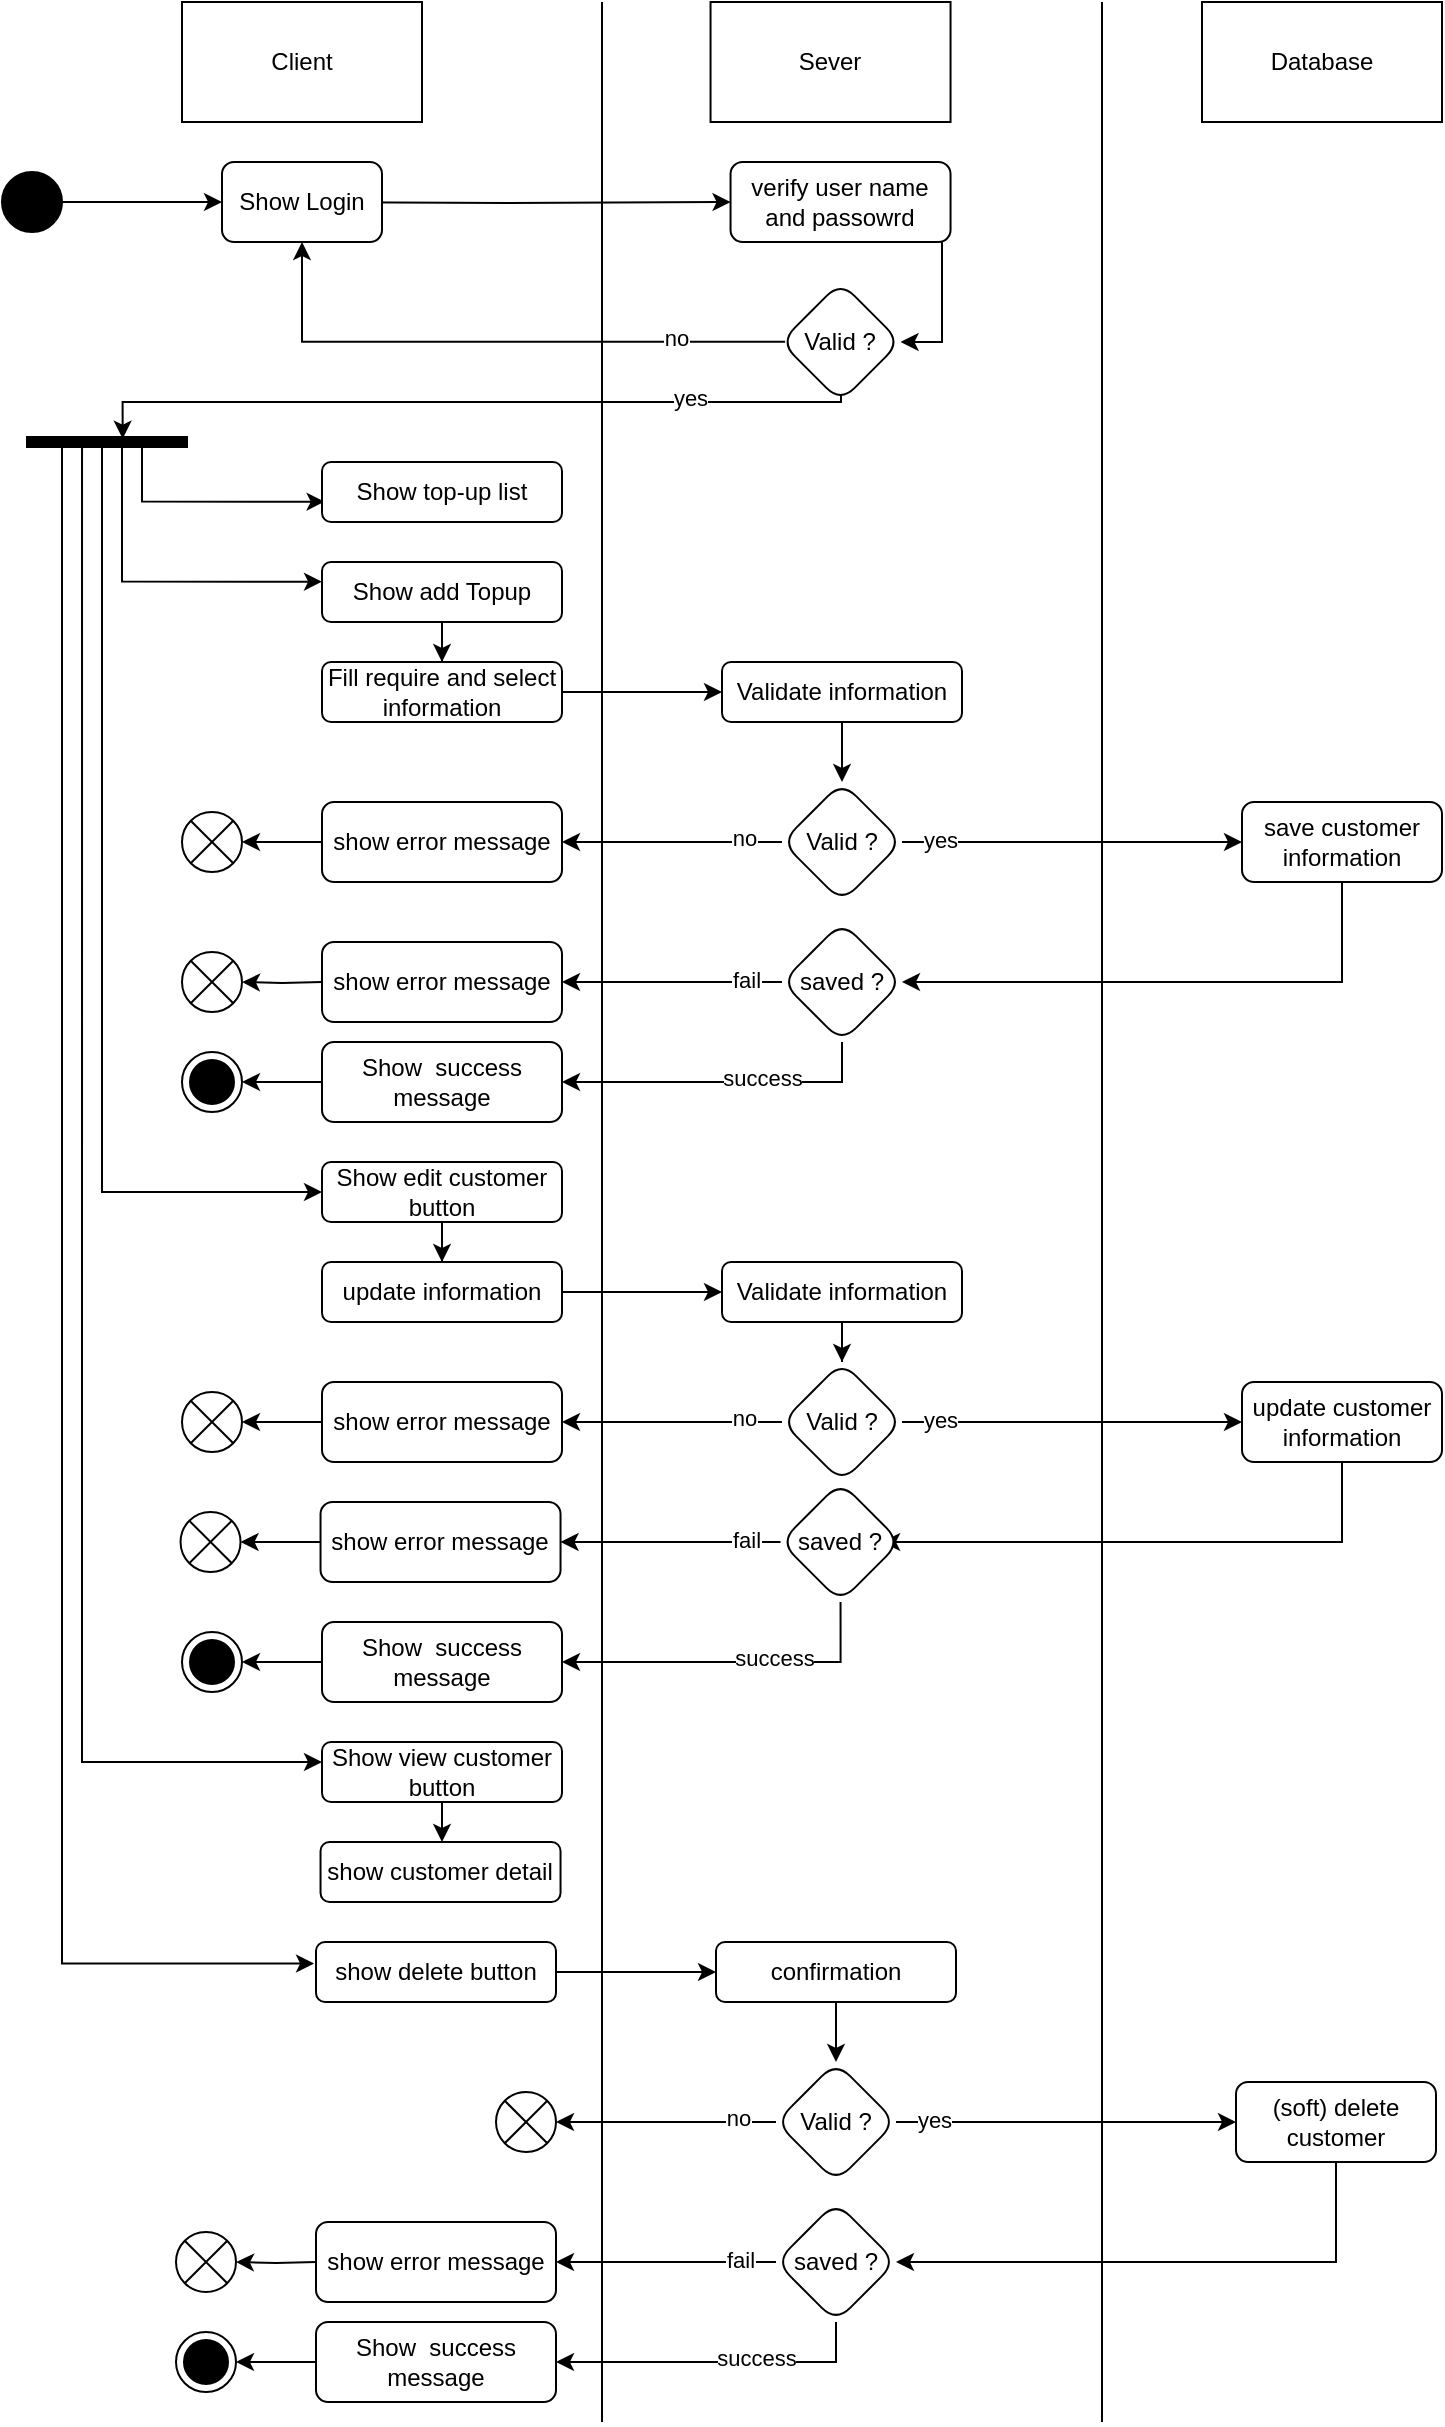 <mxfile version="20.6.0" type="github">
  <diagram id="S_JMII3vxkH46qChRmbv" name="Page-1">
    <mxGraphModel dx="1157" dy="600" grid="1" gridSize="10" guides="1" tooltips="1" connect="1" arrows="1" fold="1" page="1" pageScale="1" pageWidth="850" pageHeight="1100" math="0" shadow="0">
      <root>
        <mxCell id="0" />
        <mxCell id="1" parent="0" />
        <mxCell id="u2r7xHkPpifheEgDaBbK-1" value="Client" style="rounded=0;whiteSpace=wrap;html=1;" vertex="1" parent="1">
          <mxGeometry x="190" y="40" width="120" height="60" as="geometry" />
        </mxCell>
        <mxCell id="u2r7xHkPpifheEgDaBbK-2" value="Sever" style="rounded=0;whiteSpace=wrap;html=1;" vertex="1" parent="1">
          <mxGeometry x="454.27" y="40" width="120" height="60" as="geometry" />
        </mxCell>
        <mxCell id="u2r7xHkPpifheEgDaBbK-3" value="Database" style="rounded=0;whiteSpace=wrap;html=1;" vertex="1" parent="1">
          <mxGeometry x="700" y="40" width="120" height="60" as="geometry" />
        </mxCell>
        <mxCell id="u2r7xHkPpifheEgDaBbK-4" value="" style="edgeStyle=orthogonalEdgeStyle;rounded=0;orthogonalLoop=1;jettySize=auto;html=1;entryX=0;entryY=0.5;entryDx=0;entryDy=0;" edge="1" parent="1" source="u2r7xHkPpifheEgDaBbK-5" target="u2r7xHkPpifheEgDaBbK-10">
          <mxGeometry relative="1" as="geometry">
            <mxPoint x="245" y="180" as="targetPoint" />
          </mxGeometry>
        </mxCell>
        <mxCell id="u2r7xHkPpifheEgDaBbK-5" value="" style="ellipse;fillColor=strokeColor;" vertex="1" parent="1">
          <mxGeometry x="100" y="125" width="30" height="30" as="geometry" />
        </mxCell>
        <mxCell id="u2r7xHkPpifheEgDaBbK-6" style="edgeStyle=orthogonalEdgeStyle;rounded=0;orthogonalLoop=1;jettySize=auto;html=1;entryX=0;entryY=0.328;entryDx=0;entryDy=0;entryPerimeter=0;" edge="1" parent="1" source="u2r7xHkPpifheEgDaBbK-8" target="u2r7xHkPpifheEgDaBbK-21">
          <mxGeometry relative="1" as="geometry">
            <mxPoint x="250" y="330" as="targetPoint" />
            <Array as="points">
              <mxPoint x="160" y="260" />
              <mxPoint x="160" y="330" />
            </Array>
          </mxGeometry>
        </mxCell>
        <mxCell id="u2r7xHkPpifheEgDaBbK-7" style="edgeStyle=orthogonalEdgeStyle;rounded=0;orthogonalLoop=1;jettySize=auto;html=1;entryX=0.011;entryY=0.661;entryDx=0;entryDy=0;entryPerimeter=0;" edge="1" parent="1" source="u2r7xHkPpifheEgDaBbK-8" target="u2r7xHkPpifheEgDaBbK-19">
          <mxGeometry relative="1" as="geometry">
            <Array as="points">
              <mxPoint x="170" y="290" />
            </Array>
          </mxGeometry>
        </mxCell>
        <mxCell id="u2r7xHkPpifheEgDaBbK-8" value="" style="html=1;points=[];perimeter=orthogonalPerimeter;fillColor=strokeColor;rotation=90;" vertex="1" parent="1">
          <mxGeometry x="150" y="220" width="5" height="80" as="geometry" />
        </mxCell>
        <mxCell id="u2r7xHkPpifheEgDaBbK-9" style="edgeStyle=orthogonalEdgeStyle;rounded=0;orthogonalLoop=1;jettySize=auto;html=1;" edge="1" parent="1" target="u2r7xHkPpifheEgDaBbK-12">
          <mxGeometry relative="1" as="geometry">
            <mxPoint x="239.27" y="140" as="sourcePoint" />
          </mxGeometry>
        </mxCell>
        <mxCell id="u2r7xHkPpifheEgDaBbK-10" value="Show Login" style="rounded=1;whiteSpace=wrap;html=1;" vertex="1" parent="1">
          <mxGeometry x="210" y="120" width="80" height="40" as="geometry" />
        </mxCell>
        <mxCell id="u2r7xHkPpifheEgDaBbK-11" value="" style="edgeStyle=orthogonalEdgeStyle;rounded=0;orthogonalLoop=1;jettySize=auto;html=1;entryX=1;entryY=0.5;entryDx=0;entryDy=0;" edge="1" parent="1" source="u2r7xHkPpifheEgDaBbK-12" target="u2r7xHkPpifheEgDaBbK-31">
          <mxGeometry relative="1" as="geometry">
            <Array as="points">
              <mxPoint x="570" y="210" />
            </Array>
          </mxGeometry>
        </mxCell>
        <mxCell id="u2r7xHkPpifheEgDaBbK-12" value="verify user name and passowrd" style="whiteSpace=wrap;html=1;rounded=1;" vertex="1" parent="1">
          <mxGeometry x="464.27" y="120" width="110" height="40" as="geometry" />
        </mxCell>
        <mxCell id="u2r7xHkPpifheEgDaBbK-13" value="" style="endArrow=none;html=1;rounded=0;" edge="1" parent="1">
          <mxGeometry width="50" height="50" relative="1" as="geometry">
            <mxPoint x="400" y="1250" as="sourcePoint" />
            <mxPoint x="400" y="40" as="targetPoint" />
          </mxGeometry>
        </mxCell>
        <mxCell id="u2r7xHkPpifheEgDaBbK-14" value="" style="endArrow=none;html=1;rounded=0;" edge="1" parent="1">
          <mxGeometry width="50" height="50" relative="1" as="geometry">
            <mxPoint x="650" y="1250" as="sourcePoint" />
            <mxPoint x="650" y="40" as="targetPoint" />
          </mxGeometry>
        </mxCell>
        <mxCell id="u2r7xHkPpifheEgDaBbK-15" style="edgeStyle=orthogonalEdgeStyle;rounded=0;orthogonalLoop=1;jettySize=auto;html=1;exitX=0.038;exitY=0.498;exitDx=0;exitDy=0;exitPerimeter=0;" edge="1" parent="1" source="u2r7xHkPpifheEgDaBbK-31">
          <mxGeometry relative="1" as="geometry">
            <mxPoint x="484.27" y="220" as="sourcePoint" />
            <mxPoint x="250" y="160" as="targetPoint" />
            <Array as="points">
              <mxPoint x="250" y="210" />
              <mxPoint x="250" y="160" />
            </Array>
          </mxGeometry>
        </mxCell>
        <mxCell id="u2r7xHkPpifheEgDaBbK-16" value="no" style="edgeLabel;html=1;align=center;verticalAlign=middle;resizable=0;points=[];" vertex="1" connectable="0" parent="u2r7xHkPpifheEgDaBbK-15">
          <mxGeometry x="-0.625" y="-2" relative="1" as="geometry">
            <mxPoint as="offset" />
          </mxGeometry>
        </mxCell>
        <mxCell id="u2r7xHkPpifheEgDaBbK-17" style="edgeStyle=orthogonalEdgeStyle;rounded=0;orthogonalLoop=1;jettySize=auto;html=1;exitX=0.504;exitY=0.94;exitDx=0;exitDy=0;exitPerimeter=0;entryX=0.167;entryY=0.402;entryDx=0;entryDy=0;entryPerimeter=0;" edge="1" parent="1" source="u2r7xHkPpifheEgDaBbK-31" target="u2r7xHkPpifheEgDaBbK-8">
          <mxGeometry relative="1" as="geometry">
            <mxPoint x="514.31" y="249.96" as="sourcePoint" />
            <mxPoint x="110.01" y="255.43" as="targetPoint" />
            <Array as="points">
              <mxPoint x="520" y="240" />
              <mxPoint x="160" y="240" />
            </Array>
          </mxGeometry>
        </mxCell>
        <mxCell id="u2r7xHkPpifheEgDaBbK-18" value="yes" style="edgeLabel;html=1;align=center;verticalAlign=middle;resizable=0;points=[];" vertex="1" connectable="0" parent="u2r7xHkPpifheEgDaBbK-17">
          <mxGeometry x="-0.584" y="-2" relative="1" as="geometry">
            <mxPoint as="offset" />
          </mxGeometry>
        </mxCell>
        <mxCell id="u2r7xHkPpifheEgDaBbK-19" value="Show top-up list" style="rounded=1;whiteSpace=wrap;html=1;" vertex="1" parent="1">
          <mxGeometry x="260" y="270" width="120" height="30" as="geometry" />
        </mxCell>
        <mxCell id="u2r7xHkPpifheEgDaBbK-20" value="" style="edgeStyle=orthogonalEdgeStyle;rounded=0;orthogonalLoop=1;jettySize=auto;html=1;" edge="1" parent="1" source="u2r7xHkPpifheEgDaBbK-21" target="u2r7xHkPpifheEgDaBbK-23">
          <mxGeometry relative="1" as="geometry" />
        </mxCell>
        <mxCell id="u2r7xHkPpifheEgDaBbK-21" value="Show add Topup" style="rounded=1;whiteSpace=wrap;html=1;" vertex="1" parent="1">
          <mxGeometry x="260" y="320" width="120" height="30" as="geometry" />
        </mxCell>
        <mxCell id="u2r7xHkPpifheEgDaBbK-22" value="" style="edgeStyle=orthogonalEdgeStyle;rounded=0;orthogonalLoop=1;jettySize=auto;html=1;" edge="1" parent="1" source="u2r7xHkPpifheEgDaBbK-23" target="u2r7xHkPpifheEgDaBbK-25">
          <mxGeometry relative="1" as="geometry" />
        </mxCell>
        <mxCell id="u2r7xHkPpifheEgDaBbK-23" value="Fill require and select information" style="whiteSpace=wrap;html=1;rounded=1;" vertex="1" parent="1">
          <mxGeometry x="260" y="370" width="120" height="30" as="geometry" />
        </mxCell>
        <mxCell id="u2r7xHkPpifheEgDaBbK-24" value="" style="edgeStyle=orthogonalEdgeStyle;rounded=0;orthogonalLoop=1;jettySize=auto;html=1;" edge="1" parent="1" source="u2r7xHkPpifheEgDaBbK-25" target="u2r7xHkPpifheEgDaBbK-30">
          <mxGeometry relative="1" as="geometry" />
        </mxCell>
        <mxCell id="u2r7xHkPpifheEgDaBbK-25" value="Validate information" style="whiteSpace=wrap;html=1;rounded=1;" vertex="1" parent="1">
          <mxGeometry x="460" y="370" width="120" height="30" as="geometry" />
        </mxCell>
        <mxCell id="u2r7xHkPpifheEgDaBbK-26" value="" style="edgeStyle=orthogonalEdgeStyle;rounded=0;orthogonalLoop=1;jettySize=auto;html=1;" edge="1" parent="1" source="u2r7xHkPpifheEgDaBbK-30" target="u2r7xHkPpifheEgDaBbK-33">
          <mxGeometry relative="1" as="geometry">
            <Array as="points">
              <mxPoint x="450" y="460" />
              <mxPoint x="450" y="460" />
            </Array>
          </mxGeometry>
        </mxCell>
        <mxCell id="u2r7xHkPpifheEgDaBbK-27" value="no" style="edgeLabel;html=1;align=center;verticalAlign=middle;resizable=0;points=[];" vertex="1" connectable="0" parent="u2r7xHkPpifheEgDaBbK-26">
          <mxGeometry x="-0.667" relative="1" as="geometry">
            <mxPoint x="-1" y="-2" as="offset" />
          </mxGeometry>
        </mxCell>
        <mxCell id="u2r7xHkPpifheEgDaBbK-28" value="" style="edgeStyle=orthogonalEdgeStyle;rounded=0;orthogonalLoop=1;jettySize=auto;html=1;" edge="1" parent="1" source="u2r7xHkPpifheEgDaBbK-30" target="u2r7xHkPpifheEgDaBbK-35">
          <mxGeometry relative="1" as="geometry" />
        </mxCell>
        <mxCell id="u2r7xHkPpifheEgDaBbK-29" value="yes" style="edgeLabel;html=1;align=center;verticalAlign=middle;resizable=0;points=[];" vertex="1" connectable="0" parent="u2r7xHkPpifheEgDaBbK-28">
          <mxGeometry x="-0.863" y="-2" relative="1" as="geometry">
            <mxPoint x="7" y="-3" as="offset" />
          </mxGeometry>
        </mxCell>
        <mxCell id="u2r7xHkPpifheEgDaBbK-30" value="Valid ?" style="rhombus;whiteSpace=wrap;html=1;rounded=1;" vertex="1" parent="1">
          <mxGeometry x="490" y="430" width="60" height="60" as="geometry" />
        </mxCell>
        <mxCell id="u2r7xHkPpifheEgDaBbK-31" value="Valid ?" style="rhombus;whiteSpace=wrap;html=1;rounded=1;" vertex="1" parent="1">
          <mxGeometry x="489.27" y="180" width="60" height="60" as="geometry" />
        </mxCell>
        <mxCell id="u2r7xHkPpifheEgDaBbK-32" style="edgeStyle=orthogonalEdgeStyle;rounded=0;orthogonalLoop=1;jettySize=auto;html=1;entryX=1;entryY=0.5;entryDx=0;entryDy=0;" edge="1" parent="1" source="u2r7xHkPpifheEgDaBbK-33" target="u2r7xHkPpifheEgDaBbK-44">
          <mxGeometry relative="1" as="geometry" />
        </mxCell>
        <mxCell id="u2r7xHkPpifheEgDaBbK-33" value="show error message" style="whiteSpace=wrap;html=1;rounded=1;" vertex="1" parent="1">
          <mxGeometry x="260" y="440" width="120" height="40" as="geometry" />
        </mxCell>
        <mxCell id="u2r7xHkPpifheEgDaBbK-34" value="" style="edgeStyle=orthogonalEdgeStyle;rounded=0;orthogonalLoop=1;jettySize=auto;html=1;exitX=0.5;exitY=1;exitDx=0;exitDy=0;" edge="1" parent="1" source="u2r7xHkPpifheEgDaBbK-35" target="u2r7xHkPpifheEgDaBbK-40">
          <mxGeometry relative="1" as="geometry">
            <mxPoint x="800" y="390" as="sourcePoint" />
            <Array as="points">
              <mxPoint x="770" y="530" />
            </Array>
          </mxGeometry>
        </mxCell>
        <mxCell id="u2r7xHkPpifheEgDaBbK-35" value="save customer information" style="whiteSpace=wrap;html=1;rounded=1;" vertex="1" parent="1">
          <mxGeometry x="720" y="440" width="100" height="40" as="geometry" />
        </mxCell>
        <mxCell id="u2r7xHkPpifheEgDaBbK-36" value="" style="edgeStyle=orthogonalEdgeStyle;rounded=0;orthogonalLoop=1;jettySize=auto;html=1;" edge="1" parent="1" source="u2r7xHkPpifheEgDaBbK-40" target="u2r7xHkPpifheEgDaBbK-41">
          <mxGeometry relative="1" as="geometry" />
        </mxCell>
        <mxCell id="u2r7xHkPpifheEgDaBbK-37" value="fail" style="edgeLabel;html=1;align=center;verticalAlign=middle;resizable=0;points=[];" vertex="1" connectable="0" parent="u2r7xHkPpifheEgDaBbK-36">
          <mxGeometry x="-0.673" y="-1" relative="1" as="geometry">
            <mxPoint as="offset" />
          </mxGeometry>
        </mxCell>
        <mxCell id="u2r7xHkPpifheEgDaBbK-38" value="" style="edgeStyle=orthogonalEdgeStyle;rounded=0;orthogonalLoop=1;jettySize=auto;html=1;exitX=0.5;exitY=1;exitDx=0;exitDy=0;" edge="1" parent="1" source="u2r7xHkPpifheEgDaBbK-40" target="u2r7xHkPpifheEgDaBbK-43">
          <mxGeometry relative="1" as="geometry">
            <mxPoint x="520" y="420" as="sourcePoint" />
            <Array as="points">
              <mxPoint x="520" y="580" />
            </Array>
          </mxGeometry>
        </mxCell>
        <mxCell id="u2r7xHkPpifheEgDaBbK-39" value="success" style="edgeLabel;html=1;align=center;verticalAlign=middle;resizable=0;points=[];" vertex="1" connectable="0" parent="u2r7xHkPpifheEgDaBbK-38">
          <mxGeometry x="-0.672" relative="1" as="geometry">
            <mxPoint x="-34" y="-2" as="offset" />
          </mxGeometry>
        </mxCell>
        <mxCell id="u2r7xHkPpifheEgDaBbK-40" value="saved ?" style="rhombus;whiteSpace=wrap;html=1;rounded=1;" vertex="1" parent="1">
          <mxGeometry x="490" y="500" width="60" height="60" as="geometry" />
        </mxCell>
        <mxCell id="u2r7xHkPpifheEgDaBbK-41" value="show error message" style="whiteSpace=wrap;html=1;rounded=1;" vertex="1" parent="1">
          <mxGeometry x="260" y="510" width="120" height="40" as="geometry" />
        </mxCell>
        <mxCell id="u2r7xHkPpifheEgDaBbK-42" style="edgeStyle=orthogonalEdgeStyle;rounded=0;orthogonalLoop=1;jettySize=auto;html=1;" edge="1" parent="1" source="u2r7xHkPpifheEgDaBbK-43" target="u2r7xHkPpifheEgDaBbK-47">
          <mxGeometry relative="1" as="geometry" />
        </mxCell>
        <mxCell id="u2r7xHkPpifheEgDaBbK-43" value="Show&amp;nbsp; success message" style="whiteSpace=wrap;html=1;rounded=1;" vertex="1" parent="1">
          <mxGeometry x="260" y="560" width="120" height="40" as="geometry" />
        </mxCell>
        <mxCell id="u2r7xHkPpifheEgDaBbK-44" value="" style="shape=sumEllipse;perimeter=ellipsePerimeter;whiteSpace=wrap;html=1;backgroundOutline=1;" vertex="1" parent="1">
          <mxGeometry x="190" y="445" width="30" height="30" as="geometry" />
        </mxCell>
        <mxCell id="u2r7xHkPpifheEgDaBbK-45" style="edgeStyle=orthogonalEdgeStyle;rounded=0;orthogonalLoop=1;jettySize=auto;html=1;entryX=1;entryY=0.5;entryDx=0;entryDy=0;" edge="1" parent="1" target="u2r7xHkPpifheEgDaBbK-46">
          <mxGeometry relative="1" as="geometry">
            <mxPoint x="260" y="530" as="sourcePoint" />
          </mxGeometry>
        </mxCell>
        <mxCell id="u2r7xHkPpifheEgDaBbK-46" value="" style="shape=sumEllipse;perimeter=ellipsePerimeter;whiteSpace=wrap;html=1;backgroundOutline=1;" vertex="1" parent="1">
          <mxGeometry x="190" y="515" width="30" height="30" as="geometry" />
        </mxCell>
        <mxCell id="u2r7xHkPpifheEgDaBbK-47" value="" style="ellipse;html=1;shape=endState;fillColor=strokeColor;" vertex="1" parent="1">
          <mxGeometry x="190" y="565" width="30" height="30" as="geometry" />
        </mxCell>
        <mxCell id="u2r7xHkPpifheEgDaBbK-48" style="edgeStyle=orthogonalEdgeStyle;rounded=0;orthogonalLoop=1;jettySize=auto;html=1;entryX=0;entryY=0.5;entryDx=0;entryDy=0;" edge="1" parent="1">
          <mxGeometry relative="1" as="geometry">
            <mxPoint x="150" y="263" as="sourcePoint" />
            <mxPoint x="260" y="635" as="targetPoint" />
            <Array as="points">
              <mxPoint x="150" y="264" />
              <mxPoint x="150" y="635" />
            </Array>
          </mxGeometry>
        </mxCell>
        <mxCell id="u2r7xHkPpifheEgDaBbK-49" value="" style="edgeStyle=orthogonalEdgeStyle;rounded=0;orthogonalLoop=1;jettySize=auto;html=1;" edge="1" parent="1" source="u2r7xHkPpifheEgDaBbK-50" target="u2r7xHkPpifheEgDaBbK-52">
          <mxGeometry relative="1" as="geometry" />
        </mxCell>
        <mxCell id="u2r7xHkPpifheEgDaBbK-50" value="update information" style="whiteSpace=wrap;html=1;rounded=1;" vertex="1" parent="1">
          <mxGeometry x="260" y="670" width="120" height="30" as="geometry" />
        </mxCell>
        <mxCell id="u2r7xHkPpifheEgDaBbK-51" value="" style="edgeStyle=orthogonalEdgeStyle;rounded=0;orthogonalLoop=1;jettySize=auto;html=1;" edge="1" parent="1" source="u2r7xHkPpifheEgDaBbK-52" target="u2r7xHkPpifheEgDaBbK-57">
          <mxGeometry relative="1" as="geometry" />
        </mxCell>
        <mxCell id="u2r7xHkPpifheEgDaBbK-52" value="Validate information" style="whiteSpace=wrap;html=1;rounded=1;" vertex="1" parent="1">
          <mxGeometry x="460" y="670" width="120" height="30" as="geometry" />
        </mxCell>
        <mxCell id="u2r7xHkPpifheEgDaBbK-53" value="" style="edgeStyle=orthogonalEdgeStyle;rounded=0;orthogonalLoop=1;jettySize=auto;html=1;" edge="1" parent="1" source="u2r7xHkPpifheEgDaBbK-57" target="u2r7xHkPpifheEgDaBbK-59">
          <mxGeometry relative="1" as="geometry">
            <Array as="points">
              <mxPoint x="450" y="750" />
              <mxPoint x="450" y="750" />
            </Array>
          </mxGeometry>
        </mxCell>
        <mxCell id="u2r7xHkPpifheEgDaBbK-54" value="no" style="edgeLabel;html=1;align=center;verticalAlign=middle;resizable=0;points=[];" vertex="1" connectable="0" parent="u2r7xHkPpifheEgDaBbK-53">
          <mxGeometry x="-0.667" relative="1" as="geometry">
            <mxPoint x="-1" y="-2" as="offset" />
          </mxGeometry>
        </mxCell>
        <mxCell id="u2r7xHkPpifheEgDaBbK-55" value="" style="edgeStyle=orthogonalEdgeStyle;rounded=0;orthogonalLoop=1;jettySize=auto;html=1;" edge="1" parent="1" source="u2r7xHkPpifheEgDaBbK-57" target="u2r7xHkPpifheEgDaBbK-61">
          <mxGeometry relative="1" as="geometry" />
        </mxCell>
        <mxCell id="u2r7xHkPpifheEgDaBbK-56" value="yes" style="edgeLabel;html=1;align=center;verticalAlign=middle;resizable=0;points=[];" vertex="1" connectable="0" parent="u2r7xHkPpifheEgDaBbK-55">
          <mxGeometry x="-0.863" y="-2" relative="1" as="geometry">
            <mxPoint x="7" y="-3" as="offset" />
          </mxGeometry>
        </mxCell>
        <mxCell id="u2r7xHkPpifheEgDaBbK-57" value="Valid ?" style="rhombus;whiteSpace=wrap;html=1;rounded=1;" vertex="1" parent="1">
          <mxGeometry x="490" y="720" width="60" height="60" as="geometry" />
        </mxCell>
        <mxCell id="u2r7xHkPpifheEgDaBbK-58" style="edgeStyle=orthogonalEdgeStyle;rounded=0;orthogonalLoop=1;jettySize=auto;html=1;entryX=1;entryY=0.5;entryDx=0;entryDy=0;" edge="1" parent="1" source="u2r7xHkPpifheEgDaBbK-59" target="u2r7xHkPpifheEgDaBbK-70">
          <mxGeometry relative="1" as="geometry" />
        </mxCell>
        <mxCell id="u2r7xHkPpifheEgDaBbK-59" value="show error message" style="whiteSpace=wrap;html=1;rounded=1;" vertex="1" parent="1">
          <mxGeometry x="260" y="730" width="120" height="40" as="geometry" />
        </mxCell>
        <mxCell id="u2r7xHkPpifheEgDaBbK-60" value="" style="edgeStyle=orthogonalEdgeStyle;rounded=0;orthogonalLoop=1;jettySize=auto;html=1;exitX=0.5;exitY=1;exitDx=0;exitDy=0;entryX=0.846;entryY=0.5;entryDx=0;entryDy=0;entryPerimeter=0;" edge="1" parent="1" source="u2r7xHkPpifheEgDaBbK-61" target="u2r7xHkPpifheEgDaBbK-66">
          <mxGeometry relative="1" as="geometry">
            <mxPoint x="800" y="680" as="sourcePoint" />
            <Array as="points">
              <mxPoint x="770" y="810" />
            </Array>
          </mxGeometry>
        </mxCell>
        <mxCell id="u2r7xHkPpifheEgDaBbK-61" value="update customer information" style="whiteSpace=wrap;html=1;rounded=1;" vertex="1" parent="1">
          <mxGeometry x="720" y="730" width="100" height="40" as="geometry" />
        </mxCell>
        <mxCell id="u2r7xHkPpifheEgDaBbK-62" value="" style="edgeStyle=orthogonalEdgeStyle;rounded=0;orthogonalLoop=1;jettySize=auto;html=1;" edge="1" parent="1" source="u2r7xHkPpifheEgDaBbK-66" target="u2r7xHkPpifheEgDaBbK-67">
          <mxGeometry relative="1" as="geometry" />
        </mxCell>
        <mxCell id="u2r7xHkPpifheEgDaBbK-63" value="fail" style="edgeLabel;html=1;align=center;verticalAlign=middle;resizable=0;points=[];" vertex="1" connectable="0" parent="u2r7xHkPpifheEgDaBbK-62">
          <mxGeometry x="-0.673" y="-1" relative="1" as="geometry">
            <mxPoint as="offset" />
          </mxGeometry>
        </mxCell>
        <mxCell id="u2r7xHkPpifheEgDaBbK-64" value="" style="edgeStyle=orthogonalEdgeStyle;rounded=0;orthogonalLoop=1;jettySize=auto;html=1;exitX=0.5;exitY=1;exitDx=0;exitDy=0;" edge="1" parent="1" source="u2r7xHkPpifheEgDaBbK-66" target="u2r7xHkPpifheEgDaBbK-69">
          <mxGeometry relative="1" as="geometry">
            <mxPoint x="520" y="710" as="sourcePoint" />
            <Array as="points">
              <mxPoint x="520" y="870" />
            </Array>
          </mxGeometry>
        </mxCell>
        <mxCell id="u2r7xHkPpifheEgDaBbK-65" value="success" style="edgeLabel;html=1;align=center;verticalAlign=middle;resizable=0;points=[];" vertex="1" connectable="0" parent="u2r7xHkPpifheEgDaBbK-64">
          <mxGeometry x="-0.672" relative="1" as="geometry">
            <mxPoint x="-34" as="offset" />
          </mxGeometry>
        </mxCell>
        <mxCell id="u2r7xHkPpifheEgDaBbK-66" value="saved ?" style="rhombus;whiteSpace=wrap;html=1;rounded=1;" vertex="1" parent="1">
          <mxGeometry x="489.27" y="780" width="60" height="60" as="geometry" />
        </mxCell>
        <mxCell id="u2r7xHkPpifheEgDaBbK-67" value="show error message" style="whiteSpace=wrap;html=1;rounded=1;" vertex="1" parent="1">
          <mxGeometry x="259.27" y="790" width="120" height="40" as="geometry" />
        </mxCell>
        <mxCell id="u2r7xHkPpifheEgDaBbK-68" style="edgeStyle=orthogonalEdgeStyle;rounded=0;orthogonalLoop=1;jettySize=auto;html=1;" edge="1" parent="1" source="u2r7xHkPpifheEgDaBbK-69" target="u2r7xHkPpifheEgDaBbK-73">
          <mxGeometry relative="1" as="geometry" />
        </mxCell>
        <mxCell id="u2r7xHkPpifheEgDaBbK-69" value="Show&amp;nbsp; success message" style="whiteSpace=wrap;html=1;rounded=1;" vertex="1" parent="1">
          <mxGeometry x="260" y="850" width="120" height="40" as="geometry" />
        </mxCell>
        <mxCell id="u2r7xHkPpifheEgDaBbK-70" value="" style="shape=sumEllipse;perimeter=ellipsePerimeter;whiteSpace=wrap;html=1;backgroundOutline=1;" vertex="1" parent="1">
          <mxGeometry x="190" y="735" width="30" height="30" as="geometry" />
        </mxCell>
        <mxCell id="u2r7xHkPpifheEgDaBbK-71" style="edgeStyle=orthogonalEdgeStyle;rounded=0;orthogonalLoop=1;jettySize=auto;html=1;entryX=1;entryY=0.5;entryDx=0;entryDy=0;exitX=0;exitY=0.5;exitDx=0;exitDy=0;" edge="1" parent="1" source="u2r7xHkPpifheEgDaBbK-67" target="u2r7xHkPpifheEgDaBbK-72">
          <mxGeometry relative="1" as="geometry">
            <mxPoint x="260.0" y="820" as="sourcePoint" />
          </mxGeometry>
        </mxCell>
        <mxCell id="u2r7xHkPpifheEgDaBbK-72" value="" style="shape=sumEllipse;perimeter=ellipsePerimeter;whiteSpace=wrap;html=1;backgroundOutline=1;" vertex="1" parent="1">
          <mxGeometry x="189.27" y="795" width="30" height="30" as="geometry" />
        </mxCell>
        <mxCell id="u2r7xHkPpifheEgDaBbK-73" value="" style="ellipse;html=1;shape=endState;fillColor=strokeColor;" vertex="1" parent="1">
          <mxGeometry x="190" y="855" width="30" height="30" as="geometry" />
        </mxCell>
        <mxCell id="u2r7xHkPpifheEgDaBbK-74" style="edgeStyle=orthogonalEdgeStyle;rounded=0;orthogonalLoop=1;jettySize=auto;html=1;entryX=0.5;entryY=0;entryDx=0;entryDy=0;" edge="1" parent="1" source="u2r7xHkPpifheEgDaBbK-75" target="u2r7xHkPpifheEgDaBbK-50">
          <mxGeometry relative="1" as="geometry" />
        </mxCell>
        <mxCell id="u2r7xHkPpifheEgDaBbK-75" value="Show edit customer button" style="rounded=1;whiteSpace=wrap;html=1;" vertex="1" parent="1">
          <mxGeometry x="260" y="620" width="120" height="30" as="geometry" />
        </mxCell>
        <mxCell id="u2r7xHkPpifheEgDaBbK-76" style="edgeStyle=orthogonalEdgeStyle;rounded=0;orthogonalLoop=1;jettySize=auto;html=1;entryX=0.5;entryY=0;entryDx=0;entryDy=0;" edge="1" parent="1" source="u2r7xHkPpifheEgDaBbK-77" target="u2r7xHkPpifheEgDaBbK-78">
          <mxGeometry relative="1" as="geometry" />
        </mxCell>
        <mxCell id="u2r7xHkPpifheEgDaBbK-77" value="Show view customer button" style="rounded=1;whiteSpace=wrap;html=1;" vertex="1" parent="1">
          <mxGeometry x="260" y="910" width="120" height="30" as="geometry" />
        </mxCell>
        <mxCell id="u2r7xHkPpifheEgDaBbK-78" value="show customer detail" style="rounded=1;whiteSpace=wrap;html=1;" vertex="1" parent="1">
          <mxGeometry x="259.27" y="960" width="120" height="30" as="geometry" />
        </mxCell>
        <mxCell id="u2r7xHkPpifheEgDaBbK-79" style="edgeStyle=orthogonalEdgeStyle;rounded=0;orthogonalLoop=1;jettySize=auto;html=1;exitX=0.5;exitY=0.656;exitDx=0;exitDy=0;exitPerimeter=0;" edge="1" parent="1" source="u2r7xHkPpifheEgDaBbK-8">
          <mxGeometry relative="1" as="geometry">
            <mxPoint x="149.27" y="595" as="sourcePoint" />
            <mxPoint x="260" y="920" as="targetPoint" />
            <Array as="points">
              <mxPoint x="140" y="920" />
              <mxPoint x="259" y="920" />
            </Array>
          </mxGeometry>
        </mxCell>
        <mxCell id="u2r7xHkPpifheEgDaBbK-80" value="" style="edgeStyle=orthogonalEdgeStyle;rounded=0;orthogonalLoop=1;jettySize=auto;html=1;" edge="1" parent="1" source="u2r7xHkPpifheEgDaBbK-81" target="u2r7xHkPpifheEgDaBbK-83">
          <mxGeometry relative="1" as="geometry" />
        </mxCell>
        <mxCell id="u2r7xHkPpifheEgDaBbK-81" value="show delete button" style="whiteSpace=wrap;html=1;rounded=1;" vertex="1" parent="1">
          <mxGeometry x="257" y="1010" width="120" height="30" as="geometry" />
        </mxCell>
        <mxCell id="u2r7xHkPpifheEgDaBbK-82" value="" style="edgeStyle=orthogonalEdgeStyle;rounded=0;orthogonalLoop=1;jettySize=auto;html=1;" edge="1" parent="1" source="u2r7xHkPpifheEgDaBbK-83" target="u2r7xHkPpifheEgDaBbK-88">
          <mxGeometry relative="1" as="geometry" />
        </mxCell>
        <mxCell id="u2r7xHkPpifheEgDaBbK-83" value="confirmation" style="whiteSpace=wrap;html=1;rounded=1;" vertex="1" parent="1">
          <mxGeometry x="457" y="1010" width="120" height="30" as="geometry" />
        </mxCell>
        <mxCell id="u2r7xHkPpifheEgDaBbK-84" value="" style="edgeStyle=orthogonalEdgeStyle;rounded=0;orthogonalLoop=1;jettySize=auto;html=1;" edge="1" parent="1" source="u2r7xHkPpifheEgDaBbK-88">
          <mxGeometry relative="1" as="geometry">
            <Array as="points">
              <mxPoint x="447" y="1100" />
              <mxPoint x="447" y="1100" />
            </Array>
            <mxPoint x="377" y="1100" as="targetPoint" />
          </mxGeometry>
        </mxCell>
        <mxCell id="u2r7xHkPpifheEgDaBbK-85" value="no" style="edgeLabel;html=1;align=center;verticalAlign=middle;resizable=0;points=[];" vertex="1" connectable="0" parent="u2r7xHkPpifheEgDaBbK-84">
          <mxGeometry x="-0.667" relative="1" as="geometry">
            <mxPoint x="-1" y="-2" as="offset" />
          </mxGeometry>
        </mxCell>
        <mxCell id="u2r7xHkPpifheEgDaBbK-86" value="" style="edgeStyle=orthogonalEdgeStyle;rounded=0;orthogonalLoop=1;jettySize=auto;html=1;" edge="1" parent="1" source="u2r7xHkPpifheEgDaBbK-88" target="u2r7xHkPpifheEgDaBbK-90">
          <mxGeometry relative="1" as="geometry" />
        </mxCell>
        <mxCell id="u2r7xHkPpifheEgDaBbK-87" value="yes" style="edgeLabel;html=1;align=center;verticalAlign=middle;resizable=0;points=[];" vertex="1" connectable="0" parent="u2r7xHkPpifheEgDaBbK-86">
          <mxGeometry x="-0.863" y="-2" relative="1" as="geometry">
            <mxPoint x="7" y="-3" as="offset" />
          </mxGeometry>
        </mxCell>
        <mxCell id="u2r7xHkPpifheEgDaBbK-88" value="Valid ?" style="rhombus;whiteSpace=wrap;html=1;rounded=1;" vertex="1" parent="1">
          <mxGeometry x="487" y="1070" width="60" height="60" as="geometry" />
        </mxCell>
        <mxCell id="u2r7xHkPpifheEgDaBbK-89" value="" style="edgeStyle=orthogonalEdgeStyle;rounded=0;orthogonalLoop=1;jettySize=auto;html=1;exitX=0.5;exitY=1;exitDx=0;exitDy=0;" edge="1" parent="1" source="u2r7xHkPpifheEgDaBbK-90" target="u2r7xHkPpifheEgDaBbK-95">
          <mxGeometry relative="1" as="geometry">
            <mxPoint x="797" y="1030" as="sourcePoint" />
            <Array as="points">
              <mxPoint x="767" y="1170" />
            </Array>
          </mxGeometry>
        </mxCell>
        <mxCell id="u2r7xHkPpifheEgDaBbK-90" value="(soft) delete customer" style="whiteSpace=wrap;html=1;rounded=1;" vertex="1" parent="1">
          <mxGeometry x="717" y="1080" width="100" height="40" as="geometry" />
        </mxCell>
        <mxCell id="u2r7xHkPpifheEgDaBbK-91" value="" style="edgeStyle=orthogonalEdgeStyle;rounded=0;orthogonalLoop=1;jettySize=auto;html=1;" edge="1" parent="1" source="u2r7xHkPpifheEgDaBbK-95" target="u2r7xHkPpifheEgDaBbK-96">
          <mxGeometry relative="1" as="geometry" />
        </mxCell>
        <mxCell id="u2r7xHkPpifheEgDaBbK-92" value="fail" style="edgeLabel;html=1;align=center;verticalAlign=middle;resizable=0;points=[];" vertex="1" connectable="0" parent="u2r7xHkPpifheEgDaBbK-91">
          <mxGeometry x="-0.673" y="-1" relative="1" as="geometry">
            <mxPoint as="offset" />
          </mxGeometry>
        </mxCell>
        <mxCell id="u2r7xHkPpifheEgDaBbK-93" value="" style="edgeStyle=orthogonalEdgeStyle;rounded=0;orthogonalLoop=1;jettySize=auto;html=1;exitX=0.5;exitY=1;exitDx=0;exitDy=0;" edge="1" parent="1" source="u2r7xHkPpifheEgDaBbK-95" target="u2r7xHkPpifheEgDaBbK-98">
          <mxGeometry relative="1" as="geometry">
            <mxPoint x="517" y="1060" as="sourcePoint" />
            <Array as="points">
              <mxPoint x="517" y="1220" />
            </Array>
          </mxGeometry>
        </mxCell>
        <mxCell id="u2r7xHkPpifheEgDaBbK-94" value="success" style="edgeLabel;html=1;align=center;verticalAlign=middle;resizable=0;points=[];" vertex="1" connectable="0" parent="u2r7xHkPpifheEgDaBbK-93">
          <mxGeometry x="-0.672" relative="1" as="geometry">
            <mxPoint x="-34" y="-2" as="offset" />
          </mxGeometry>
        </mxCell>
        <mxCell id="u2r7xHkPpifheEgDaBbK-95" value="saved ?" style="rhombus;whiteSpace=wrap;html=1;rounded=1;" vertex="1" parent="1">
          <mxGeometry x="487" y="1140" width="60" height="60" as="geometry" />
        </mxCell>
        <mxCell id="u2r7xHkPpifheEgDaBbK-96" value="show error message" style="whiteSpace=wrap;html=1;rounded=1;" vertex="1" parent="1">
          <mxGeometry x="257" y="1150" width="120" height="40" as="geometry" />
        </mxCell>
        <mxCell id="u2r7xHkPpifheEgDaBbK-97" style="edgeStyle=orthogonalEdgeStyle;rounded=0;orthogonalLoop=1;jettySize=auto;html=1;" edge="1" parent="1" source="u2r7xHkPpifheEgDaBbK-98" target="u2r7xHkPpifheEgDaBbK-102">
          <mxGeometry relative="1" as="geometry" />
        </mxCell>
        <mxCell id="u2r7xHkPpifheEgDaBbK-98" value="Show&amp;nbsp; success message" style="whiteSpace=wrap;html=1;rounded=1;" vertex="1" parent="1">
          <mxGeometry x="257" y="1200" width="120" height="40" as="geometry" />
        </mxCell>
        <mxCell id="u2r7xHkPpifheEgDaBbK-99" value="" style="shape=sumEllipse;perimeter=ellipsePerimeter;whiteSpace=wrap;html=1;backgroundOutline=1;" vertex="1" parent="1">
          <mxGeometry x="347" y="1085" width="30" height="30" as="geometry" />
        </mxCell>
        <mxCell id="u2r7xHkPpifheEgDaBbK-100" style="edgeStyle=orthogonalEdgeStyle;rounded=0;orthogonalLoop=1;jettySize=auto;html=1;entryX=1;entryY=0.5;entryDx=0;entryDy=0;" edge="1" parent="1" target="u2r7xHkPpifheEgDaBbK-101">
          <mxGeometry relative="1" as="geometry">
            <mxPoint x="257" y="1170" as="sourcePoint" />
          </mxGeometry>
        </mxCell>
        <mxCell id="u2r7xHkPpifheEgDaBbK-101" value="" style="shape=sumEllipse;perimeter=ellipsePerimeter;whiteSpace=wrap;html=1;backgroundOutline=1;" vertex="1" parent="1">
          <mxGeometry x="187" y="1155" width="30" height="30" as="geometry" />
        </mxCell>
        <mxCell id="u2r7xHkPpifheEgDaBbK-102" value="" style="ellipse;html=1;shape=endState;fillColor=strokeColor;" vertex="1" parent="1">
          <mxGeometry x="187" y="1205" width="30" height="30" as="geometry" />
        </mxCell>
        <mxCell id="u2r7xHkPpifheEgDaBbK-103" style="edgeStyle=orthogonalEdgeStyle;rounded=0;orthogonalLoop=1;jettySize=auto;html=1;exitX=0.983;exitY=0.801;exitDx=0;exitDy=0;exitPerimeter=0;entryX=-0.008;entryY=0.359;entryDx=0;entryDy=0;entryPerimeter=0;" edge="1" parent="1" source="u2r7xHkPpifheEgDaBbK-8" target="u2r7xHkPpifheEgDaBbK-81">
          <mxGeometry relative="1" as="geometry">
            <mxPoint x="150.02" y="270.0" as="sourcePoint" />
            <mxPoint x="230" y="1030" as="targetPoint" />
            <Array as="points">
              <mxPoint x="130" y="262" />
              <mxPoint x="130" y="1021" />
            </Array>
          </mxGeometry>
        </mxCell>
      </root>
    </mxGraphModel>
  </diagram>
</mxfile>

